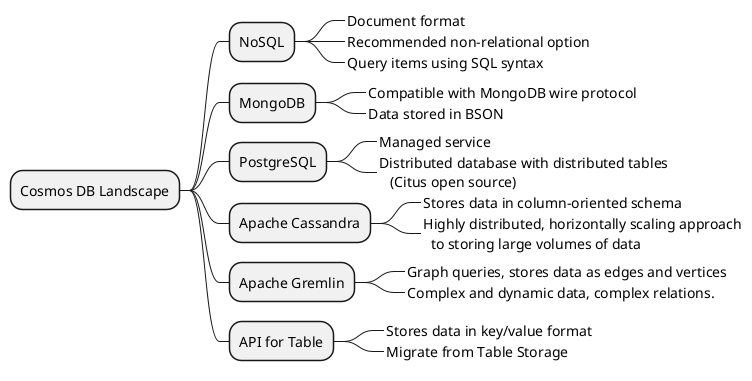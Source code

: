 @startmindmap "Cosmos DB Landscape"

+ Cosmos DB Landscape
++ NoSQL
+++_ Document format
+++_ Recommended non-relational option
+++_ Query items using SQL syntax
++ MongoDB
+++_ Compatible with MongoDB wire protocol
+++_ Data stored in BSON
++ PostgreSQL
+++_ Managed service
+++_ Distributed database with distributed tables\n   (Citus open source)
++ Apache Cassandra
+++_ Stores data in column-oriented schema
+++_ Highly distributed, horizontally scaling approach\n  to storing large volumes of data
++ Apache Gremlin
+++_ Graph queries, stores data as edges and vertices
+++_ Complex and dynamic data, complex relations.
++ API for Table
+++_ Stores data in key/value format
+++_ Migrate from Table Storage

@endmindmap
